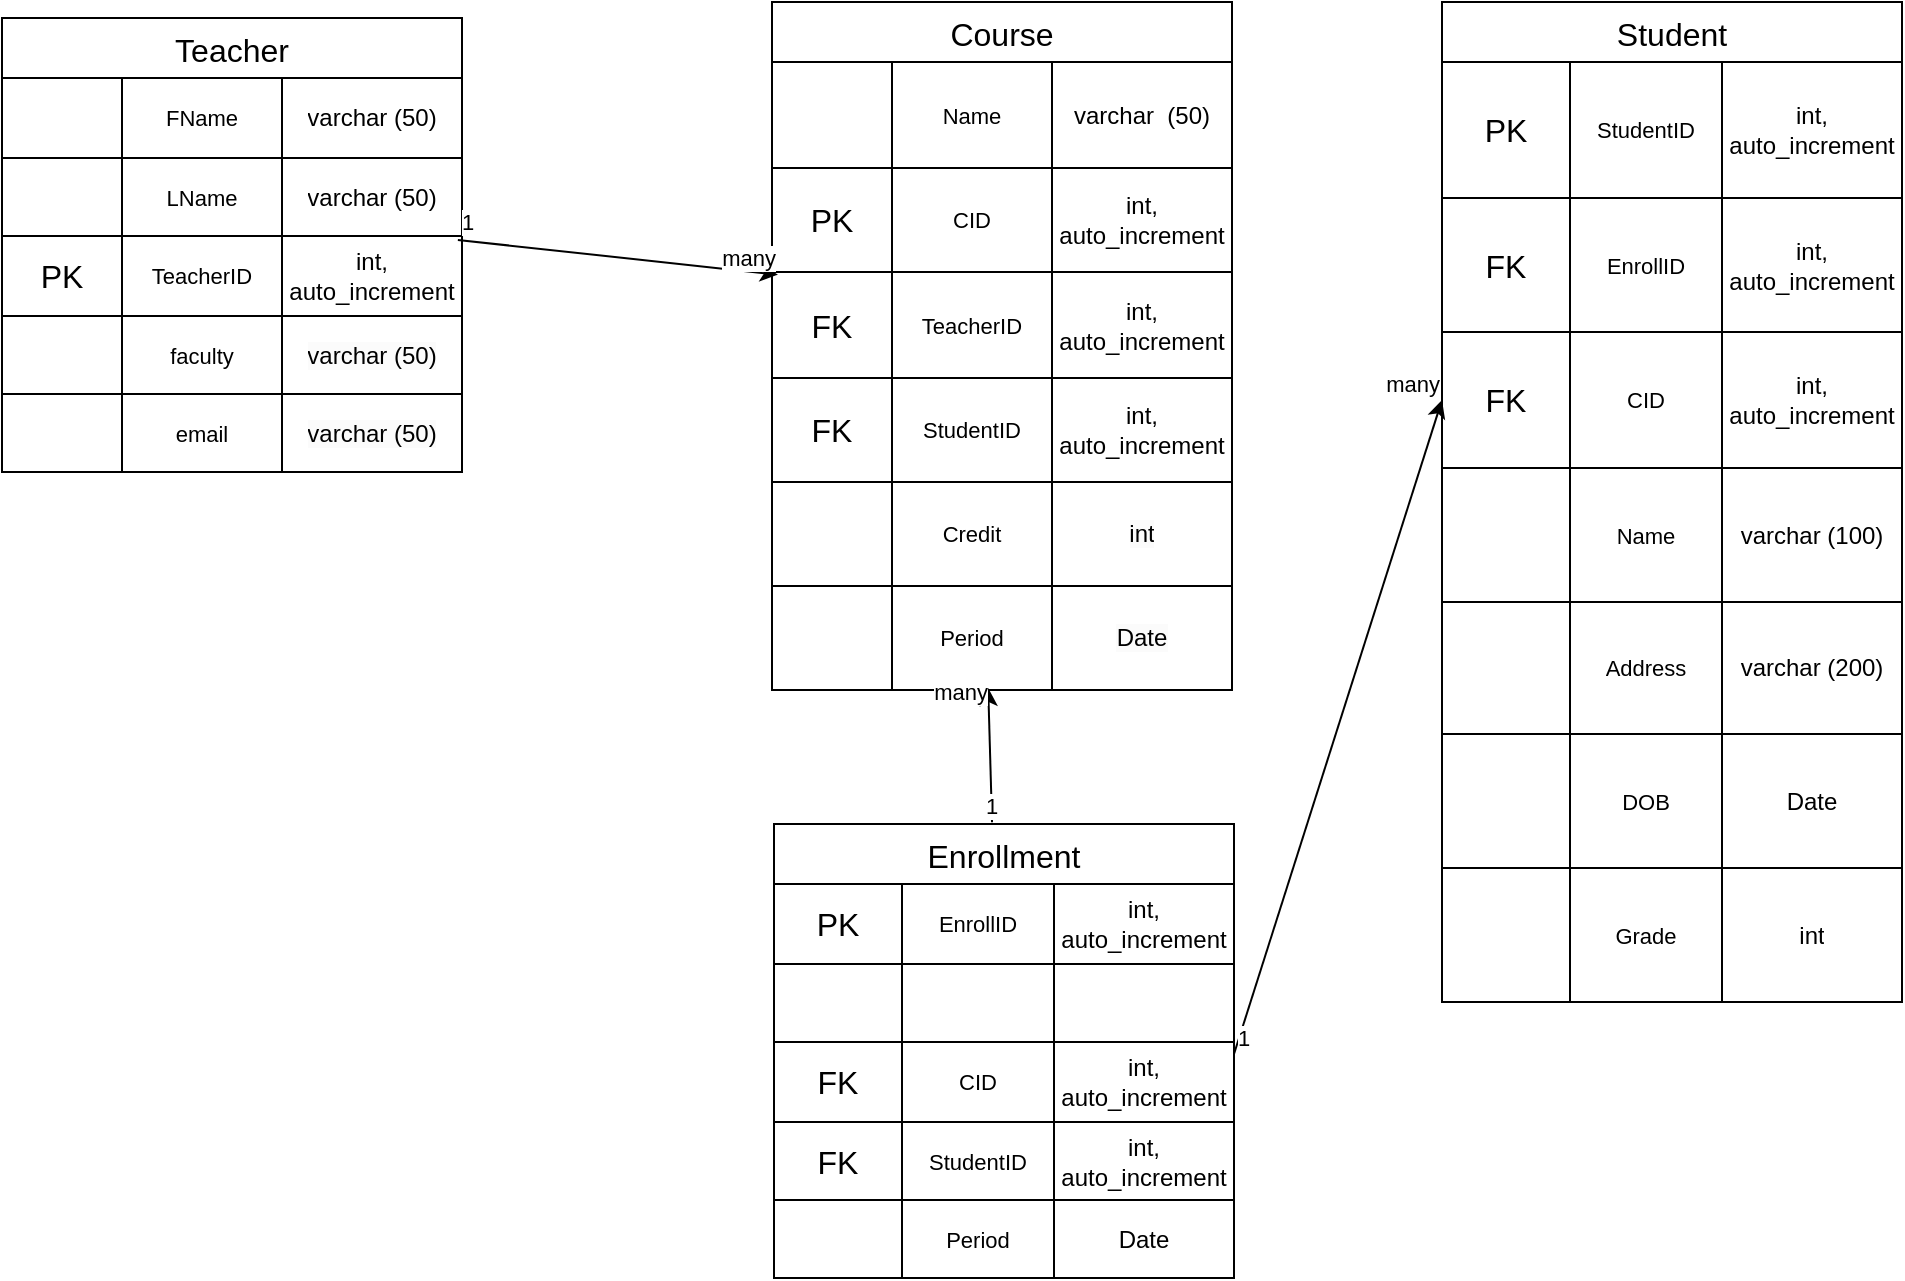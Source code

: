 <mxfile version="22.0.8" type="github">
  <diagram name="Page-1" id="b520641d-4fe3-3701-9064-5fc419738815">
    <mxGraphModel dx="954" dy="503" grid="1" gridSize="10" guides="1" tooltips="1" connect="1" arrows="1" fold="1" page="1" pageScale="1" pageWidth="1100" pageHeight="850" background="none" math="0" shadow="0">
      <root>
        <mxCell id="0" />
        <mxCell id="1" parent="0" />
        <mxCell id="CDX63cgfRtQMcN7KAvdk-26" value="Teacher" style="shape=table;startSize=30;container=1;collapsible=0;childLayout=tableLayout;strokeColor=default;fontSize=16;" parent="1" vertex="1">
          <mxGeometry x="90" y="318" width="230" height="227" as="geometry" />
        </mxCell>
        <mxCell id="CDX63cgfRtQMcN7KAvdk-27" value="" style="shape=tableRow;horizontal=0;startSize=0;swimlaneHead=0;swimlaneBody=0;strokeColor=default;top=0;left=0;bottom=0;right=0;collapsible=0;dropTarget=0;fillColor=none;points=[[0,0.5],[1,0.5]];portConstraint=eastwest;fontSize=14;swimlaneFillColor=default;" parent="CDX63cgfRtQMcN7KAvdk-26" vertex="1">
          <mxGeometry y="30" width="230" height="40" as="geometry" />
        </mxCell>
        <mxCell id="CDX63cgfRtQMcN7KAvdk-28" value="" style="shape=partialRectangle;html=1;whiteSpace=wrap;connectable=0;overflow=hidden;top=1;left=1;bottom=1;right=1;pointerEvents=1;fontSize=16;fillColor=default;gradientColor=none;strokeWidth=1;" parent="CDX63cgfRtQMcN7KAvdk-27" vertex="1">
          <mxGeometry width="60" height="40" as="geometry">
            <mxRectangle width="60" height="40" as="alternateBounds" />
          </mxGeometry>
        </mxCell>
        <mxCell id="CDX63cgfRtQMcN7KAvdk-29" value="FName&lt;br style=&quot;font-size: 11px;&quot;&gt;" style="shape=partialRectangle;html=1;whiteSpace=wrap;connectable=0;overflow=hidden;top=1;left=1;bottom=1;right=1;pointerEvents=1;fontSize=11;fillColor=default;gradientColor=none;strokeWidth=1;" parent="CDX63cgfRtQMcN7KAvdk-27" vertex="1">
          <mxGeometry x="60" width="80" height="40" as="geometry">
            <mxRectangle width="80" height="40" as="alternateBounds" />
          </mxGeometry>
        </mxCell>
        <mxCell id="CDX63cgfRtQMcN7KAvdk-30" value="varchar (50)" style="shape=partialRectangle;html=1;whiteSpace=wrap;connectable=0;overflow=hidden;top=1;left=1;bottom=1;right=1;pointerEvents=1;fontSize=12;fillColor=default;gradientColor=none;strokeWidth=1;" parent="CDX63cgfRtQMcN7KAvdk-27" vertex="1">
          <mxGeometry x="140" width="90" height="40" as="geometry">
            <mxRectangle width="90" height="40" as="alternateBounds" />
          </mxGeometry>
        </mxCell>
        <mxCell id="CDX63cgfRtQMcN7KAvdk-31" value="" style="shape=tableRow;horizontal=0;startSize=0;swimlaneHead=0;swimlaneBody=0;strokeColor=inherit;top=0;left=0;bottom=0;right=0;collapsible=0;dropTarget=0;fillColor=none;points=[[0,0.5],[1,0.5]];portConstraint=eastwest;fontSize=16;" parent="CDX63cgfRtQMcN7KAvdk-26" vertex="1">
          <mxGeometry y="70" width="230" height="39" as="geometry" />
        </mxCell>
        <mxCell id="CDX63cgfRtQMcN7KAvdk-32" value="" style="shape=partialRectangle;html=1;whiteSpace=wrap;connectable=0;overflow=hidden;top=1;left=1;bottom=1;right=1;pointerEvents=1;fontSize=16;fillColor=default;gradientColor=none;strokeWidth=1;" parent="CDX63cgfRtQMcN7KAvdk-31" vertex="1">
          <mxGeometry width="60" height="39" as="geometry">
            <mxRectangle width="60" height="39" as="alternateBounds" />
          </mxGeometry>
        </mxCell>
        <mxCell id="CDX63cgfRtQMcN7KAvdk-33" value="LName" style="shape=partialRectangle;html=1;whiteSpace=wrap;connectable=0;overflow=hidden;top=1;left=1;bottom=1;right=1;pointerEvents=1;fontSize=11;fillColor=default;gradientColor=none;strokeWidth=1;" parent="CDX63cgfRtQMcN7KAvdk-31" vertex="1">
          <mxGeometry x="60" width="80" height="39" as="geometry">
            <mxRectangle width="80" height="39" as="alternateBounds" />
          </mxGeometry>
        </mxCell>
        <mxCell id="CDX63cgfRtQMcN7KAvdk-34" value="varchar (50)" style="shape=partialRectangle;html=1;whiteSpace=wrap;connectable=0;overflow=hidden;top=1;left=1;bottom=1;right=1;pointerEvents=1;fontSize=12;fillColor=default;gradientColor=none;strokeWidth=1;" parent="CDX63cgfRtQMcN7KAvdk-31" vertex="1">
          <mxGeometry x="140" width="90" height="39" as="geometry">
            <mxRectangle width="90" height="39" as="alternateBounds" />
          </mxGeometry>
        </mxCell>
        <mxCell id="CDX63cgfRtQMcN7KAvdk-39" value="" style="shape=tableRow;horizontal=0;startSize=0;swimlaneHead=0;swimlaneBody=0;strokeColor=inherit;top=0;left=0;bottom=0;right=0;collapsible=0;dropTarget=0;fillColor=none;points=[[0,0.5],[1,0.5]];portConstraint=eastwest;fontSize=16;" parent="CDX63cgfRtQMcN7KAvdk-26" vertex="1">
          <mxGeometry y="109" width="230" height="40" as="geometry" />
        </mxCell>
        <mxCell id="CDX63cgfRtQMcN7KAvdk-40" value="PK" style="shape=partialRectangle;html=1;whiteSpace=wrap;connectable=0;overflow=hidden;top=1;left=1;bottom=1;right=1;pointerEvents=1;fontSize=16;fillColor=default;gradientColor=none;strokeWidth=1;" parent="CDX63cgfRtQMcN7KAvdk-39" vertex="1">
          <mxGeometry width="60" height="40" as="geometry">
            <mxRectangle width="60" height="40" as="alternateBounds" />
          </mxGeometry>
        </mxCell>
        <mxCell id="CDX63cgfRtQMcN7KAvdk-41" value="TeacherID" style="shape=partialRectangle;html=1;whiteSpace=wrap;connectable=0;overflow=hidden;top=1;left=1;bottom=1;right=1;pointerEvents=1;fontSize=11;fillColor=default;gradientColor=none;strokeWidth=1;" parent="CDX63cgfRtQMcN7KAvdk-39" vertex="1">
          <mxGeometry x="60" width="80" height="40" as="geometry">
            <mxRectangle width="80" height="40" as="alternateBounds" />
          </mxGeometry>
        </mxCell>
        <mxCell id="CDX63cgfRtQMcN7KAvdk-42" value="int, auto_increment" style="shape=partialRectangle;html=1;whiteSpace=wrap;connectable=0;overflow=hidden;top=1;left=1;bottom=1;right=1;pointerEvents=1;fontSize=12;fillColor=default;gradientColor=none;strokeWidth=1;" parent="CDX63cgfRtQMcN7KAvdk-39" vertex="1">
          <mxGeometry x="140" width="90" height="40" as="geometry">
            <mxRectangle width="90" height="40" as="alternateBounds" />
          </mxGeometry>
        </mxCell>
        <mxCell id="CDX63cgfRtQMcN7KAvdk-43" value="" style="shape=tableRow;horizontal=0;startSize=0;swimlaneHead=0;swimlaneBody=0;strokeColor=inherit;top=0;left=0;bottom=0;right=0;collapsible=0;dropTarget=0;fillColor=none;points=[[0,0.5],[1,0.5]];portConstraint=eastwest;fontSize=16;" parent="CDX63cgfRtQMcN7KAvdk-26" vertex="1">
          <mxGeometry y="149" width="230" height="39" as="geometry" />
        </mxCell>
        <mxCell id="CDX63cgfRtQMcN7KAvdk-44" value="" style="shape=partialRectangle;html=1;whiteSpace=wrap;connectable=0;overflow=hidden;top=1;left=1;bottom=1;right=1;pointerEvents=1;fontSize=16;fillColor=default;gradientColor=none;strokeWidth=1;" parent="CDX63cgfRtQMcN7KAvdk-43" vertex="1">
          <mxGeometry width="60" height="39" as="geometry">
            <mxRectangle width="60" height="39" as="alternateBounds" />
          </mxGeometry>
        </mxCell>
        <mxCell id="CDX63cgfRtQMcN7KAvdk-45" value="faculty" style="shape=partialRectangle;html=1;whiteSpace=wrap;connectable=0;overflow=hidden;top=1;left=1;bottom=1;right=1;pointerEvents=1;fontSize=11;fillColor=default;gradientColor=none;strokeWidth=1;" parent="CDX63cgfRtQMcN7KAvdk-43" vertex="1">
          <mxGeometry x="60" width="80" height="39" as="geometry">
            <mxRectangle width="80" height="39" as="alternateBounds" />
          </mxGeometry>
        </mxCell>
        <mxCell id="CDX63cgfRtQMcN7KAvdk-46" value="&lt;meta charset=&quot;utf-8&quot;&gt;&lt;span style=&quot;color: rgb(0, 0, 0); font-family: Helvetica; font-size: 12px; font-style: normal; font-variant-ligatures: normal; font-variant-caps: normal; font-weight: 400; letter-spacing: normal; orphans: 2; text-align: center; text-indent: 0px; text-transform: none; widows: 2; word-spacing: 0px; -webkit-text-stroke-width: 0px; background-color: rgb(251, 251, 251); text-decoration-thickness: initial; text-decoration-style: initial; text-decoration-color: initial; float: none; display: inline !important;&quot;&gt;varchar (50)&lt;/span&gt;" style="shape=partialRectangle;html=1;whiteSpace=wrap;connectable=0;overflow=hidden;top=1;left=1;bottom=1;right=1;pointerEvents=1;fontSize=12;fillColor=default;gradientColor=none;strokeWidth=1;" parent="CDX63cgfRtQMcN7KAvdk-43" vertex="1">
          <mxGeometry x="140" width="90" height="39" as="geometry">
            <mxRectangle width="90" height="39" as="alternateBounds" />
          </mxGeometry>
        </mxCell>
        <mxCell id="CDX63cgfRtQMcN7KAvdk-47" value="" style="shape=tableRow;horizontal=0;startSize=0;swimlaneHead=0;swimlaneBody=0;strokeColor=inherit;top=0;left=0;bottom=0;right=0;collapsible=0;dropTarget=0;fillColor=none;points=[[0,0.5],[1,0.5]];portConstraint=eastwest;fontSize=16;" parent="CDX63cgfRtQMcN7KAvdk-26" vertex="1">
          <mxGeometry y="188" width="230" height="39" as="geometry" />
        </mxCell>
        <mxCell id="CDX63cgfRtQMcN7KAvdk-48" value="" style="shape=partialRectangle;html=1;whiteSpace=wrap;connectable=0;overflow=hidden;top=1;left=1;bottom=1;right=1;pointerEvents=1;fontSize=16;fillColor=default;gradientColor=none;strokeWidth=1;" parent="CDX63cgfRtQMcN7KAvdk-47" vertex="1">
          <mxGeometry width="60" height="39" as="geometry">
            <mxRectangle width="60" height="39" as="alternateBounds" />
          </mxGeometry>
        </mxCell>
        <mxCell id="CDX63cgfRtQMcN7KAvdk-49" value="email" style="shape=partialRectangle;html=1;whiteSpace=wrap;connectable=0;overflow=hidden;top=1;left=1;bottom=1;right=1;pointerEvents=1;fontSize=11;fillColor=default;gradientColor=none;strokeWidth=1;" parent="CDX63cgfRtQMcN7KAvdk-47" vertex="1">
          <mxGeometry x="60" width="80" height="39" as="geometry">
            <mxRectangle width="80" height="39" as="alternateBounds" />
          </mxGeometry>
        </mxCell>
        <mxCell id="CDX63cgfRtQMcN7KAvdk-50" value="&lt;meta charset=&quot;utf-8&quot;&gt;&lt;span style=&quot;color: rgb(0, 0, 0); font-family: Helvetica; font-size: 12px; font-style: normal; font-variant-ligatures: normal; font-variant-caps: normal; font-weight: 400; letter-spacing: normal; orphans: 2; text-align: center; text-indent: 0px; text-transform: none; widows: 2; word-spacing: 0px; -webkit-text-stroke-width: 0px; background-color: rgb(251, 251, 251); text-decoration-thickness: initial; text-decoration-style: initial; text-decoration-color: initial; float: none; display: inline !important;&quot;&gt;varchar (50)&lt;/span&gt;" style="shape=partialRectangle;html=1;whiteSpace=wrap;connectable=0;overflow=hidden;top=1;left=1;bottom=1;right=1;pointerEvents=1;fontSize=12;fillColor=default;gradientColor=none;strokeWidth=1;" parent="CDX63cgfRtQMcN7KAvdk-47" vertex="1">
          <mxGeometry x="140" width="90" height="39" as="geometry">
            <mxRectangle width="90" height="39" as="alternateBounds" />
          </mxGeometry>
        </mxCell>
        <mxCell id="CDX63cgfRtQMcN7KAvdk-51" value="Course" style="shape=table;startSize=30;container=1;collapsible=0;childLayout=tableLayout;strokeColor=default;fontSize=16;" parent="1" vertex="1">
          <mxGeometry x="475" y="310" width="230" height="344" as="geometry" />
        </mxCell>
        <mxCell id="CDX63cgfRtQMcN7KAvdk-52" value="" style="shape=tableRow;horizontal=0;startSize=0;swimlaneHead=0;swimlaneBody=0;strokeColor=default;top=0;left=0;bottom=0;right=0;collapsible=0;dropTarget=0;fillColor=none;points=[[0,0.5],[1,0.5]];portConstraint=eastwest;fontSize=14;swimlaneFillColor=default;" parent="CDX63cgfRtQMcN7KAvdk-51" vertex="1">
          <mxGeometry y="30" width="230" height="53" as="geometry" />
        </mxCell>
        <mxCell id="CDX63cgfRtQMcN7KAvdk-53" value="" style="shape=partialRectangle;html=1;whiteSpace=wrap;connectable=0;overflow=hidden;top=1;left=1;bottom=1;right=1;pointerEvents=1;fontSize=16;fillColor=default;gradientColor=none;strokeWidth=1;" parent="CDX63cgfRtQMcN7KAvdk-52" vertex="1">
          <mxGeometry width="60" height="53" as="geometry">
            <mxRectangle width="60" height="53" as="alternateBounds" />
          </mxGeometry>
        </mxCell>
        <mxCell id="CDX63cgfRtQMcN7KAvdk-54" value="Name" style="shape=partialRectangle;html=1;whiteSpace=wrap;connectable=0;overflow=hidden;top=1;left=1;bottom=1;right=1;pointerEvents=1;fontSize=11;fillColor=default;gradientColor=none;strokeWidth=1;" parent="CDX63cgfRtQMcN7KAvdk-52" vertex="1">
          <mxGeometry x="60" width="80" height="53" as="geometry">
            <mxRectangle width="80" height="53" as="alternateBounds" />
          </mxGeometry>
        </mxCell>
        <mxCell id="CDX63cgfRtQMcN7KAvdk-55" value="varchar&amp;nbsp; (50)" style="shape=partialRectangle;html=1;whiteSpace=wrap;connectable=0;overflow=hidden;top=1;left=1;bottom=1;right=1;pointerEvents=1;fontSize=12;fillColor=default;gradientColor=none;strokeWidth=1;" parent="CDX63cgfRtQMcN7KAvdk-52" vertex="1">
          <mxGeometry x="140" width="90" height="53" as="geometry">
            <mxRectangle width="90" height="53" as="alternateBounds" />
          </mxGeometry>
        </mxCell>
        <mxCell id="CDX63cgfRtQMcN7KAvdk-56" value="" style="shape=tableRow;horizontal=0;startSize=0;swimlaneHead=0;swimlaneBody=0;strokeColor=inherit;top=0;left=0;bottom=0;right=0;collapsible=0;dropTarget=0;fillColor=none;points=[[0,0.5],[1,0.5]];portConstraint=eastwest;fontSize=16;" parent="CDX63cgfRtQMcN7KAvdk-51" vertex="1">
          <mxGeometry y="83" width="230" height="52" as="geometry" />
        </mxCell>
        <mxCell id="CDX63cgfRtQMcN7KAvdk-57" value="PK" style="shape=partialRectangle;html=1;whiteSpace=wrap;connectable=0;overflow=hidden;top=1;left=1;bottom=1;right=1;pointerEvents=1;fontSize=16;fillColor=default;gradientColor=none;strokeWidth=1;" parent="CDX63cgfRtQMcN7KAvdk-56" vertex="1">
          <mxGeometry width="60" height="52" as="geometry">
            <mxRectangle width="60" height="52" as="alternateBounds" />
          </mxGeometry>
        </mxCell>
        <mxCell id="CDX63cgfRtQMcN7KAvdk-58" value="CID" style="shape=partialRectangle;html=1;whiteSpace=wrap;connectable=0;overflow=hidden;top=1;left=1;bottom=1;right=1;pointerEvents=1;fontSize=11;fillColor=default;gradientColor=none;strokeWidth=1;" parent="CDX63cgfRtQMcN7KAvdk-56" vertex="1">
          <mxGeometry x="60" width="80" height="52" as="geometry">
            <mxRectangle width="80" height="52" as="alternateBounds" />
          </mxGeometry>
        </mxCell>
        <mxCell id="CDX63cgfRtQMcN7KAvdk-59" value="int, auto_increment" style="shape=partialRectangle;html=1;whiteSpace=wrap;connectable=0;overflow=hidden;top=1;left=1;bottom=1;right=1;pointerEvents=1;fontSize=12;fillColor=default;gradientColor=none;strokeWidth=1;" parent="CDX63cgfRtQMcN7KAvdk-56" vertex="1">
          <mxGeometry x="140" width="90" height="52" as="geometry">
            <mxRectangle width="90" height="52" as="alternateBounds" />
          </mxGeometry>
        </mxCell>
        <mxCell id="CDX63cgfRtQMcN7KAvdk-60" value="" style="shape=tableRow;horizontal=0;startSize=0;swimlaneHead=0;swimlaneBody=0;strokeColor=inherit;top=0;left=0;bottom=0;right=0;collapsible=0;dropTarget=0;fillColor=none;points=[[0,0.5],[1,0.5]];portConstraint=eastwest;fontSize=16;" parent="CDX63cgfRtQMcN7KAvdk-51" vertex="1">
          <mxGeometry y="135" width="230" height="53" as="geometry" />
        </mxCell>
        <mxCell id="CDX63cgfRtQMcN7KAvdk-61" value="FK" style="shape=partialRectangle;html=1;whiteSpace=wrap;connectable=0;overflow=hidden;top=1;left=1;bottom=1;right=1;pointerEvents=1;fontSize=16;fillColor=default;gradientColor=none;strokeWidth=1;" parent="CDX63cgfRtQMcN7KAvdk-60" vertex="1">
          <mxGeometry width="60" height="53" as="geometry">
            <mxRectangle width="60" height="53" as="alternateBounds" />
          </mxGeometry>
        </mxCell>
        <mxCell id="CDX63cgfRtQMcN7KAvdk-62" value="TeacherID" style="shape=partialRectangle;html=1;whiteSpace=wrap;connectable=0;overflow=hidden;top=1;left=1;bottom=1;right=1;pointerEvents=1;fontSize=11;fillColor=default;gradientColor=none;strokeWidth=1;" parent="CDX63cgfRtQMcN7KAvdk-60" vertex="1">
          <mxGeometry x="60" width="80" height="53" as="geometry">
            <mxRectangle width="80" height="53" as="alternateBounds" />
          </mxGeometry>
        </mxCell>
        <mxCell id="CDX63cgfRtQMcN7KAvdk-63" value="int, auto_increment" style="shape=partialRectangle;html=1;whiteSpace=wrap;connectable=0;overflow=hidden;top=1;left=1;bottom=1;right=1;pointerEvents=1;fontSize=12;fillColor=default;gradientColor=none;strokeWidth=1;" parent="CDX63cgfRtQMcN7KAvdk-60" vertex="1">
          <mxGeometry x="140" width="90" height="53" as="geometry">
            <mxRectangle width="90" height="53" as="alternateBounds" />
          </mxGeometry>
        </mxCell>
        <mxCell id="CDX63cgfRtQMcN7KAvdk-64" value="" style="shape=tableRow;horizontal=0;startSize=0;swimlaneHead=0;swimlaneBody=0;strokeColor=inherit;top=0;left=0;bottom=0;right=0;collapsible=0;dropTarget=0;fillColor=none;points=[[0,0.5],[1,0.5]];portConstraint=eastwest;fontSize=16;" parent="CDX63cgfRtQMcN7KAvdk-51" vertex="1">
          <mxGeometry y="188" width="230" height="52" as="geometry" />
        </mxCell>
        <mxCell id="CDX63cgfRtQMcN7KAvdk-65" value="FK" style="shape=partialRectangle;html=1;whiteSpace=wrap;connectable=0;overflow=hidden;top=1;left=1;bottom=1;right=1;pointerEvents=1;fontSize=16;fillColor=default;gradientColor=none;strokeWidth=1;" parent="CDX63cgfRtQMcN7KAvdk-64" vertex="1">
          <mxGeometry width="60" height="52" as="geometry">
            <mxRectangle width="60" height="52" as="alternateBounds" />
          </mxGeometry>
        </mxCell>
        <mxCell id="CDX63cgfRtQMcN7KAvdk-66" value="StudentID" style="shape=partialRectangle;html=1;whiteSpace=wrap;connectable=0;overflow=hidden;top=1;left=1;bottom=1;right=1;pointerEvents=1;fontSize=11;fillColor=default;gradientColor=none;strokeWidth=1;" parent="CDX63cgfRtQMcN7KAvdk-64" vertex="1">
          <mxGeometry x="60" width="80" height="52" as="geometry">
            <mxRectangle width="80" height="52" as="alternateBounds" />
          </mxGeometry>
        </mxCell>
        <mxCell id="CDX63cgfRtQMcN7KAvdk-67" value="int, auto_increment" style="shape=partialRectangle;html=1;whiteSpace=wrap;connectable=0;overflow=hidden;top=1;left=1;bottom=1;right=1;pointerEvents=1;fontSize=12;fillColor=default;gradientColor=none;strokeWidth=1;" parent="CDX63cgfRtQMcN7KAvdk-64" vertex="1">
          <mxGeometry x="140" width="90" height="52" as="geometry">
            <mxRectangle width="90" height="52" as="alternateBounds" />
          </mxGeometry>
        </mxCell>
        <mxCell id="CDX63cgfRtQMcN7KAvdk-68" value="" style="shape=tableRow;horizontal=0;startSize=0;swimlaneHead=0;swimlaneBody=0;strokeColor=inherit;top=0;left=0;bottom=0;right=0;collapsible=0;dropTarget=0;fillColor=none;points=[[0,0.5],[1,0.5]];portConstraint=eastwest;fontSize=16;" parent="CDX63cgfRtQMcN7KAvdk-51" vertex="1">
          <mxGeometry y="240" width="230" height="52" as="geometry" />
        </mxCell>
        <mxCell id="CDX63cgfRtQMcN7KAvdk-69" value="" style="shape=partialRectangle;html=1;whiteSpace=wrap;connectable=0;overflow=hidden;top=1;left=1;bottom=1;right=1;pointerEvents=1;fontSize=16;fillColor=default;gradientColor=none;strokeWidth=1;" parent="CDX63cgfRtQMcN7KAvdk-68" vertex="1">
          <mxGeometry width="60" height="52" as="geometry">
            <mxRectangle width="60" height="52" as="alternateBounds" />
          </mxGeometry>
        </mxCell>
        <mxCell id="CDX63cgfRtQMcN7KAvdk-70" value="Credit" style="shape=partialRectangle;html=1;whiteSpace=wrap;connectable=0;overflow=hidden;top=1;left=1;bottom=1;right=1;pointerEvents=1;fontSize=11;fillColor=default;gradientColor=none;strokeWidth=1;" parent="CDX63cgfRtQMcN7KAvdk-68" vertex="1">
          <mxGeometry x="60" width="80" height="52" as="geometry">
            <mxRectangle width="80" height="52" as="alternateBounds" />
          </mxGeometry>
        </mxCell>
        <mxCell id="CDX63cgfRtQMcN7KAvdk-71" value="&lt;span style=&quot;color: rgb(0, 0, 0); font-family: Helvetica; font-size: 12px; font-style: normal; font-variant-ligatures: normal; font-variant-caps: normal; font-weight: 400; letter-spacing: normal; orphans: 2; text-align: center; text-indent: 0px; text-transform: none; widows: 2; word-spacing: 0px; -webkit-text-stroke-width: 0px; background-color: rgb(251, 251, 251); text-decoration-thickness: initial; text-decoration-style: initial; text-decoration-color: initial; float: none; display: inline !important;&quot;&gt;int&lt;/span&gt;" style="shape=partialRectangle;html=1;whiteSpace=wrap;connectable=0;overflow=hidden;top=1;left=1;bottom=1;right=1;pointerEvents=1;fontSize=12;fillColor=default;gradientColor=none;strokeWidth=1;" parent="CDX63cgfRtQMcN7KAvdk-68" vertex="1">
          <mxGeometry x="140" width="90" height="52" as="geometry">
            <mxRectangle width="90" height="52" as="alternateBounds" />
          </mxGeometry>
        </mxCell>
        <mxCell id="Jh9Kx00kuU_5Vps0bvDy-1" value="" style="shape=tableRow;horizontal=0;startSize=0;swimlaneHead=0;swimlaneBody=0;strokeColor=inherit;top=0;left=0;bottom=0;right=0;collapsible=0;dropTarget=0;fillColor=none;points=[[0,0.5],[1,0.5]];portConstraint=eastwest;fontSize=16;" vertex="1" parent="CDX63cgfRtQMcN7KAvdk-51">
          <mxGeometry y="292" width="230" height="52" as="geometry" />
        </mxCell>
        <mxCell id="Jh9Kx00kuU_5Vps0bvDy-2" value="" style="shape=partialRectangle;html=1;whiteSpace=wrap;connectable=0;overflow=hidden;top=1;left=1;bottom=1;right=1;pointerEvents=1;fontSize=16;fillColor=default;gradientColor=none;strokeWidth=1;" vertex="1" parent="Jh9Kx00kuU_5Vps0bvDy-1">
          <mxGeometry width="60" height="52" as="geometry">
            <mxRectangle width="60" height="52" as="alternateBounds" />
          </mxGeometry>
        </mxCell>
        <mxCell id="Jh9Kx00kuU_5Vps0bvDy-3" value="Period" style="shape=partialRectangle;html=1;whiteSpace=wrap;connectable=0;overflow=hidden;top=1;left=1;bottom=1;right=1;pointerEvents=1;fontSize=11;fillColor=default;gradientColor=none;strokeWidth=1;" vertex="1" parent="Jh9Kx00kuU_5Vps0bvDy-1">
          <mxGeometry x="60" width="80" height="52" as="geometry">
            <mxRectangle width="80" height="52" as="alternateBounds" />
          </mxGeometry>
        </mxCell>
        <mxCell id="Jh9Kx00kuU_5Vps0bvDy-4" value="&lt;span style=&quot;color: rgb(0, 0, 0); font-family: Helvetica; font-size: 12px; font-style: normal; font-variant-ligatures: normal; font-variant-caps: normal; font-weight: 400; letter-spacing: normal; orphans: 2; text-align: center; text-indent: 0px; text-transform: none; widows: 2; word-spacing: 0px; -webkit-text-stroke-width: 0px; background-color: rgb(251, 251, 251); text-decoration-thickness: initial; text-decoration-style: initial; text-decoration-color: initial; float: none; display: inline !important;&quot;&gt;Date&lt;/span&gt;" style="shape=partialRectangle;html=1;whiteSpace=wrap;connectable=0;overflow=hidden;top=1;left=1;bottom=1;right=1;pointerEvents=1;fontSize=12;fillColor=default;gradientColor=none;strokeWidth=1;" vertex="1" parent="Jh9Kx00kuU_5Vps0bvDy-1">
          <mxGeometry x="140" width="90" height="52" as="geometry">
            <mxRectangle width="90" height="52" as="alternateBounds" />
          </mxGeometry>
        </mxCell>
        <mxCell id="CDX63cgfRtQMcN7KAvdk-75" value="" style="endArrow=classic;html=1;rounded=0;exitX=0.991;exitY=1.051;exitDx=0;exitDy=0;exitPerimeter=0;entryX=0.013;entryY=0.025;entryDx=0;entryDy=0;entryPerimeter=0;" parent="1" edge="1" target="CDX63cgfRtQMcN7KAvdk-60" source="CDX63cgfRtQMcN7KAvdk-31">
          <mxGeometry relative="1" as="geometry">
            <mxPoint x="400" y="440" as="sourcePoint" />
            <mxPoint x="560" y="440" as="targetPoint" />
          </mxGeometry>
        </mxCell>
        <mxCell id="CDX63cgfRtQMcN7KAvdk-77" value="1" style="edgeLabel;resizable=0;html=1;align=left;verticalAlign=bottom;" parent="CDX63cgfRtQMcN7KAvdk-75" connectable="0" vertex="1">
          <mxGeometry x="-1" relative="1" as="geometry" />
        </mxCell>
        <mxCell id="CDX63cgfRtQMcN7KAvdk-78" value="many" style="edgeLabel;resizable=0;html=1;align=right;verticalAlign=bottom;" parent="CDX63cgfRtQMcN7KAvdk-75" connectable="0" vertex="1">
          <mxGeometry x="1" relative="1" as="geometry" />
        </mxCell>
        <mxCell id="Jh9Kx00kuU_5Vps0bvDy-5" value="Enrollment" style="shape=table;startSize=30;container=1;collapsible=0;childLayout=tableLayout;strokeColor=default;fontSize=16;" vertex="1" parent="1">
          <mxGeometry x="476" y="721" width="230" height="227" as="geometry" />
        </mxCell>
        <mxCell id="Jh9Kx00kuU_5Vps0bvDy-6" value="" style="shape=tableRow;horizontal=0;startSize=0;swimlaneHead=0;swimlaneBody=0;strokeColor=default;top=0;left=0;bottom=0;right=0;collapsible=0;dropTarget=0;fillColor=none;points=[[0,0.5],[1,0.5]];portConstraint=eastwest;fontSize=14;swimlaneFillColor=default;" vertex="1" parent="Jh9Kx00kuU_5Vps0bvDy-5">
          <mxGeometry y="30" width="230" height="40" as="geometry" />
        </mxCell>
        <mxCell id="Jh9Kx00kuU_5Vps0bvDy-7" value="PK" style="shape=partialRectangle;html=1;whiteSpace=wrap;connectable=0;overflow=hidden;top=1;left=1;bottom=1;right=1;pointerEvents=1;fontSize=16;fillColor=default;gradientColor=none;strokeWidth=1;" vertex="1" parent="Jh9Kx00kuU_5Vps0bvDy-6">
          <mxGeometry width="64" height="40" as="geometry">
            <mxRectangle width="64" height="40" as="alternateBounds" />
          </mxGeometry>
        </mxCell>
        <mxCell id="Jh9Kx00kuU_5Vps0bvDy-8" value="EnrollID" style="shape=partialRectangle;html=1;whiteSpace=wrap;connectable=0;overflow=hidden;top=1;left=1;bottom=1;right=1;pointerEvents=1;fontSize=11;fillColor=default;gradientColor=none;strokeWidth=1;" vertex="1" parent="Jh9Kx00kuU_5Vps0bvDy-6">
          <mxGeometry x="64" width="76" height="40" as="geometry">
            <mxRectangle width="76" height="40" as="alternateBounds" />
          </mxGeometry>
        </mxCell>
        <mxCell id="Jh9Kx00kuU_5Vps0bvDy-9" value="int, auto_increment" style="shape=partialRectangle;html=1;whiteSpace=wrap;connectable=0;overflow=hidden;top=1;left=1;bottom=1;right=1;pointerEvents=1;fontSize=12;fillColor=default;gradientColor=none;strokeWidth=1;" vertex="1" parent="Jh9Kx00kuU_5Vps0bvDy-6">
          <mxGeometry x="140" width="90" height="40" as="geometry">
            <mxRectangle width="90" height="40" as="alternateBounds" />
          </mxGeometry>
        </mxCell>
        <mxCell id="Jh9Kx00kuU_5Vps0bvDy-10" value="" style="shape=tableRow;horizontal=0;startSize=0;swimlaneHead=0;swimlaneBody=0;strokeColor=inherit;top=0;left=0;bottom=0;right=0;collapsible=0;dropTarget=0;fillColor=none;points=[[0,0.5],[1,0.5]];portConstraint=eastwest;fontSize=16;" vertex="1" parent="Jh9Kx00kuU_5Vps0bvDy-5">
          <mxGeometry y="70" width="230" height="39" as="geometry" />
        </mxCell>
        <mxCell id="Jh9Kx00kuU_5Vps0bvDy-11" value="" style="shape=partialRectangle;html=1;whiteSpace=wrap;connectable=0;overflow=hidden;top=1;left=1;bottom=1;right=1;pointerEvents=1;fontSize=16;fillColor=default;gradientColor=none;strokeWidth=1;" vertex="1" parent="Jh9Kx00kuU_5Vps0bvDy-10">
          <mxGeometry width="64" height="39" as="geometry">
            <mxRectangle width="64" height="39" as="alternateBounds" />
          </mxGeometry>
        </mxCell>
        <mxCell id="Jh9Kx00kuU_5Vps0bvDy-12" value="" style="shape=partialRectangle;html=1;whiteSpace=wrap;connectable=0;overflow=hidden;top=1;left=1;bottom=1;right=1;pointerEvents=1;fontSize=11;fillColor=default;gradientColor=none;strokeWidth=1;" vertex="1" parent="Jh9Kx00kuU_5Vps0bvDy-10">
          <mxGeometry x="64" width="76" height="39" as="geometry">
            <mxRectangle width="76" height="39" as="alternateBounds" />
          </mxGeometry>
        </mxCell>
        <mxCell id="Jh9Kx00kuU_5Vps0bvDy-13" value="" style="shape=partialRectangle;html=1;whiteSpace=wrap;connectable=0;overflow=hidden;top=1;left=1;bottom=1;right=1;pointerEvents=1;fontSize=12;fillColor=default;gradientColor=none;strokeWidth=1;" vertex="1" parent="Jh9Kx00kuU_5Vps0bvDy-10">
          <mxGeometry x="140" width="90" height="39" as="geometry">
            <mxRectangle width="90" height="39" as="alternateBounds" />
          </mxGeometry>
        </mxCell>
        <mxCell id="Jh9Kx00kuU_5Vps0bvDy-14" value="" style="shape=tableRow;horizontal=0;startSize=0;swimlaneHead=0;swimlaneBody=0;strokeColor=inherit;top=0;left=0;bottom=0;right=0;collapsible=0;dropTarget=0;fillColor=none;points=[[0,0.5],[1,0.5]];portConstraint=eastwest;fontSize=16;" vertex="1" parent="Jh9Kx00kuU_5Vps0bvDy-5">
          <mxGeometry y="109" width="230" height="40" as="geometry" />
        </mxCell>
        <mxCell id="Jh9Kx00kuU_5Vps0bvDy-15" value="FK" style="shape=partialRectangle;html=1;whiteSpace=wrap;connectable=0;overflow=hidden;top=1;left=1;bottom=1;right=1;pointerEvents=1;fontSize=16;fillColor=default;gradientColor=none;strokeWidth=1;" vertex="1" parent="Jh9Kx00kuU_5Vps0bvDy-14">
          <mxGeometry width="64" height="40" as="geometry">
            <mxRectangle width="64" height="40" as="alternateBounds" />
          </mxGeometry>
        </mxCell>
        <mxCell id="Jh9Kx00kuU_5Vps0bvDy-16" value="CID" style="shape=partialRectangle;html=1;whiteSpace=wrap;connectable=0;overflow=hidden;top=1;left=1;bottom=1;right=1;pointerEvents=1;fontSize=11;fillColor=default;gradientColor=none;strokeWidth=1;" vertex="1" parent="Jh9Kx00kuU_5Vps0bvDy-14">
          <mxGeometry x="64" width="76" height="40" as="geometry">
            <mxRectangle width="76" height="40" as="alternateBounds" />
          </mxGeometry>
        </mxCell>
        <mxCell id="Jh9Kx00kuU_5Vps0bvDy-17" value="int, auto_increment" style="shape=partialRectangle;html=1;whiteSpace=wrap;connectable=0;overflow=hidden;top=1;left=1;bottom=1;right=1;pointerEvents=1;fontSize=12;fillColor=default;gradientColor=none;strokeWidth=1;" vertex="1" parent="Jh9Kx00kuU_5Vps0bvDy-14">
          <mxGeometry x="140" width="90" height="40" as="geometry">
            <mxRectangle width="90" height="40" as="alternateBounds" />
          </mxGeometry>
        </mxCell>
        <mxCell id="Jh9Kx00kuU_5Vps0bvDy-18" value="" style="shape=tableRow;horizontal=0;startSize=0;swimlaneHead=0;swimlaneBody=0;strokeColor=inherit;top=0;left=0;bottom=0;right=0;collapsible=0;dropTarget=0;fillColor=none;points=[[0,0.5],[1,0.5]];portConstraint=eastwest;fontSize=16;" vertex="1" parent="Jh9Kx00kuU_5Vps0bvDy-5">
          <mxGeometry y="149" width="230" height="39" as="geometry" />
        </mxCell>
        <mxCell id="Jh9Kx00kuU_5Vps0bvDy-19" value="FK" style="shape=partialRectangle;html=1;whiteSpace=wrap;connectable=0;overflow=hidden;top=1;left=1;bottom=1;right=1;pointerEvents=1;fontSize=16;fillColor=default;gradientColor=none;strokeWidth=1;" vertex="1" parent="Jh9Kx00kuU_5Vps0bvDy-18">
          <mxGeometry width="64" height="39" as="geometry">
            <mxRectangle width="64" height="39" as="alternateBounds" />
          </mxGeometry>
        </mxCell>
        <mxCell id="Jh9Kx00kuU_5Vps0bvDy-20" value="StudentID" style="shape=partialRectangle;html=1;whiteSpace=wrap;connectable=0;overflow=hidden;top=1;left=1;bottom=1;right=1;pointerEvents=1;fontSize=11;fillColor=default;gradientColor=none;strokeWidth=1;" vertex="1" parent="Jh9Kx00kuU_5Vps0bvDy-18">
          <mxGeometry x="64" width="76" height="39" as="geometry">
            <mxRectangle width="76" height="39" as="alternateBounds" />
          </mxGeometry>
        </mxCell>
        <mxCell id="Jh9Kx00kuU_5Vps0bvDy-21" value="int, auto_increment" style="shape=partialRectangle;html=1;whiteSpace=wrap;connectable=0;overflow=hidden;top=1;left=1;bottom=1;right=1;pointerEvents=1;fontSize=12;fillColor=default;gradientColor=none;strokeWidth=1;" vertex="1" parent="Jh9Kx00kuU_5Vps0bvDy-18">
          <mxGeometry x="140" width="90" height="39" as="geometry">
            <mxRectangle width="90" height="39" as="alternateBounds" />
          </mxGeometry>
        </mxCell>
        <mxCell id="Jh9Kx00kuU_5Vps0bvDy-22" value="" style="shape=tableRow;horizontal=0;startSize=0;swimlaneHead=0;swimlaneBody=0;strokeColor=inherit;top=0;left=0;bottom=0;right=0;collapsible=0;dropTarget=0;fillColor=none;points=[[0,0.5],[1,0.5]];portConstraint=eastwest;fontSize=16;" vertex="1" parent="Jh9Kx00kuU_5Vps0bvDy-5">
          <mxGeometry y="188" width="230" height="39" as="geometry" />
        </mxCell>
        <mxCell id="Jh9Kx00kuU_5Vps0bvDy-23" value="" style="shape=partialRectangle;html=1;whiteSpace=wrap;connectable=0;overflow=hidden;top=1;left=1;bottom=1;right=1;pointerEvents=1;fontSize=16;fillColor=default;gradientColor=none;strokeWidth=1;" vertex="1" parent="Jh9Kx00kuU_5Vps0bvDy-22">
          <mxGeometry width="64" height="39" as="geometry">
            <mxRectangle width="64" height="39" as="alternateBounds" />
          </mxGeometry>
        </mxCell>
        <mxCell id="Jh9Kx00kuU_5Vps0bvDy-24" value="Period" style="shape=partialRectangle;html=1;whiteSpace=wrap;connectable=0;overflow=hidden;top=1;left=1;bottom=1;right=1;pointerEvents=1;fontSize=11;fillColor=default;gradientColor=none;strokeWidth=1;" vertex="1" parent="Jh9Kx00kuU_5Vps0bvDy-22">
          <mxGeometry x="64" width="76" height="39" as="geometry">
            <mxRectangle width="76" height="39" as="alternateBounds" />
          </mxGeometry>
        </mxCell>
        <mxCell id="Jh9Kx00kuU_5Vps0bvDy-25" value="Date" style="shape=partialRectangle;html=1;whiteSpace=wrap;connectable=0;overflow=hidden;top=1;left=1;bottom=1;right=1;pointerEvents=1;fontSize=12;fillColor=default;gradientColor=none;strokeWidth=1;" vertex="1" parent="Jh9Kx00kuU_5Vps0bvDy-22">
          <mxGeometry x="140" width="90" height="39" as="geometry">
            <mxRectangle width="90" height="39" as="alternateBounds" />
          </mxGeometry>
        </mxCell>
        <mxCell id="Jh9Kx00kuU_5Vps0bvDy-27" value="" style="endArrow=classic;html=1;rounded=0;exitX=0.474;exitY=-0.004;exitDx=0;exitDy=0;exitPerimeter=0;entryX=0.47;entryY=0.981;entryDx=0;entryDy=0;entryPerimeter=0;" edge="1" parent="1" source="Jh9Kx00kuU_5Vps0bvDy-5" target="Jh9Kx00kuU_5Vps0bvDy-1">
          <mxGeometry relative="1" as="geometry">
            <mxPoint x="570" y="660" as="sourcePoint" />
            <mxPoint x="570" y="710" as="targetPoint" />
          </mxGeometry>
        </mxCell>
        <mxCell id="Jh9Kx00kuU_5Vps0bvDy-28" value="1" style="edgeLabel;resizable=0;html=1;align=left;verticalAlign=bottom;" connectable="0" vertex="1" parent="Jh9Kx00kuU_5Vps0bvDy-27">
          <mxGeometry x="-1" relative="1" as="geometry">
            <mxPoint x="-5" as="offset" />
          </mxGeometry>
        </mxCell>
        <mxCell id="Jh9Kx00kuU_5Vps0bvDy-29" value="many" style="edgeLabel;resizable=0;html=1;align=right;verticalAlign=bottom;" connectable="0" vertex="1" parent="Jh9Kx00kuU_5Vps0bvDy-27">
          <mxGeometry x="1" relative="1" as="geometry">
            <mxPoint y="10" as="offset" />
          </mxGeometry>
        </mxCell>
        <mxCell id="Jh9Kx00kuU_5Vps0bvDy-54" value="Student" style="shape=table;startSize=30;container=1;collapsible=0;childLayout=tableLayout;strokeColor=default;fontSize=16;" vertex="1" parent="1">
          <mxGeometry x="810" y="310" width="230" height="500" as="geometry" />
        </mxCell>
        <mxCell id="Jh9Kx00kuU_5Vps0bvDy-55" value="" style="shape=tableRow;horizontal=0;startSize=0;swimlaneHead=0;swimlaneBody=0;strokeColor=default;top=0;left=0;bottom=0;right=0;collapsible=0;dropTarget=0;fillColor=none;points=[[0,0.5],[1,0.5]];portConstraint=eastwest;fontSize=14;swimlaneFillColor=default;" vertex="1" parent="Jh9Kx00kuU_5Vps0bvDy-54">
          <mxGeometry y="30" width="230" height="68" as="geometry" />
        </mxCell>
        <mxCell id="Jh9Kx00kuU_5Vps0bvDy-56" value="PK" style="shape=partialRectangle;html=1;whiteSpace=wrap;connectable=0;overflow=hidden;top=1;left=1;bottom=1;right=1;pointerEvents=1;fontSize=16;fillColor=default;gradientColor=none;strokeWidth=1;" vertex="1" parent="Jh9Kx00kuU_5Vps0bvDy-55">
          <mxGeometry width="64" height="68" as="geometry">
            <mxRectangle width="64" height="68" as="alternateBounds" />
          </mxGeometry>
        </mxCell>
        <mxCell id="Jh9Kx00kuU_5Vps0bvDy-57" value="StudentID" style="shape=partialRectangle;html=1;whiteSpace=wrap;connectable=0;overflow=hidden;top=1;left=1;bottom=1;right=1;pointerEvents=1;fontSize=11;fillColor=default;gradientColor=none;strokeWidth=1;" vertex="1" parent="Jh9Kx00kuU_5Vps0bvDy-55">
          <mxGeometry x="64" width="76" height="68" as="geometry">
            <mxRectangle width="76" height="68" as="alternateBounds" />
          </mxGeometry>
        </mxCell>
        <mxCell id="Jh9Kx00kuU_5Vps0bvDy-58" value="int, auto_increment" style="shape=partialRectangle;html=1;whiteSpace=wrap;connectable=0;overflow=hidden;top=1;left=1;bottom=1;right=1;pointerEvents=1;fontSize=12;fillColor=default;gradientColor=none;strokeWidth=1;" vertex="1" parent="Jh9Kx00kuU_5Vps0bvDy-55">
          <mxGeometry x="140" width="90" height="68" as="geometry">
            <mxRectangle width="90" height="68" as="alternateBounds" />
          </mxGeometry>
        </mxCell>
        <mxCell id="Jh9Kx00kuU_5Vps0bvDy-59" value="" style="shape=tableRow;horizontal=0;startSize=0;swimlaneHead=0;swimlaneBody=0;strokeColor=inherit;top=0;left=0;bottom=0;right=0;collapsible=0;dropTarget=0;fillColor=none;points=[[0,0.5],[1,0.5]];portConstraint=eastwest;fontSize=16;" vertex="1" parent="Jh9Kx00kuU_5Vps0bvDy-54">
          <mxGeometry y="98" width="230" height="67" as="geometry" />
        </mxCell>
        <mxCell id="Jh9Kx00kuU_5Vps0bvDy-60" value="FK" style="shape=partialRectangle;html=1;whiteSpace=wrap;connectable=0;overflow=hidden;top=1;left=1;bottom=1;right=1;pointerEvents=1;fontSize=16;fillColor=default;gradientColor=none;strokeWidth=1;" vertex="1" parent="Jh9Kx00kuU_5Vps0bvDy-59">
          <mxGeometry width="64" height="67" as="geometry">
            <mxRectangle width="64" height="67" as="alternateBounds" />
          </mxGeometry>
        </mxCell>
        <mxCell id="Jh9Kx00kuU_5Vps0bvDy-61" value="EnrollID" style="shape=partialRectangle;html=1;whiteSpace=wrap;connectable=0;overflow=hidden;top=1;left=1;bottom=1;right=1;pointerEvents=1;fontSize=11;fillColor=default;gradientColor=none;strokeWidth=1;" vertex="1" parent="Jh9Kx00kuU_5Vps0bvDy-59">
          <mxGeometry x="64" width="76" height="67" as="geometry">
            <mxRectangle width="76" height="67" as="alternateBounds" />
          </mxGeometry>
        </mxCell>
        <mxCell id="Jh9Kx00kuU_5Vps0bvDy-62" value="int, auto_increment" style="shape=partialRectangle;html=1;whiteSpace=wrap;connectable=0;overflow=hidden;top=1;left=1;bottom=1;right=1;pointerEvents=1;fontSize=12;fillColor=default;gradientColor=none;strokeWidth=1;" vertex="1" parent="Jh9Kx00kuU_5Vps0bvDy-59">
          <mxGeometry x="140" width="90" height="67" as="geometry">
            <mxRectangle width="90" height="67" as="alternateBounds" />
          </mxGeometry>
        </mxCell>
        <mxCell id="Jh9Kx00kuU_5Vps0bvDy-63" value="" style="shape=tableRow;horizontal=0;startSize=0;swimlaneHead=0;swimlaneBody=0;strokeColor=inherit;top=0;left=0;bottom=0;right=0;collapsible=0;dropTarget=0;fillColor=none;points=[[0,0.5],[1,0.5]];portConstraint=eastwest;fontSize=16;" vertex="1" parent="Jh9Kx00kuU_5Vps0bvDy-54">
          <mxGeometry y="165" width="230" height="68" as="geometry" />
        </mxCell>
        <mxCell id="Jh9Kx00kuU_5Vps0bvDy-64" value="FK" style="shape=partialRectangle;html=1;whiteSpace=wrap;connectable=0;overflow=hidden;top=1;left=1;bottom=1;right=1;pointerEvents=1;fontSize=16;fillColor=default;gradientColor=none;strokeWidth=1;" vertex="1" parent="Jh9Kx00kuU_5Vps0bvDy-63">
          <mxGeometry width="64" height="68" as="geometry">
            <mxRectangle width="64" height="68" as="alternateBounds" />
          </mxGeometry>
        </mxCell>
        <mxCell id="Jh9Kx00kuU_5Vps0bvDy-65" value="CID" style="shape=partialRectangle;html=1;whiteSpace=wrap;connectable=0;overflow=hidden;top=1;left=1;bottom=1;right=1;pointerEvents=1;fontSize=11;fillColor=default;gradientColor=none;strokeWidth=1;" vertex="1" parent="Jh9Kx00kuU_5Vps0bvDy-63">
          <mxGeometry x="64" width="76" height="68" as="geometry">
            <mxRectangle width="76" height="68" as="alternateBounds" />
          </mxGeometry>
        </mxCell>
        <mxCell id="Jh9Kx00kuU_5Vps0bvDy-66" value="int, auto_increment" style="shape=partialRectangle;html=1;whiteSpace=wrap;connectable=0;overflow=hidden;top=1;left=1;bottom=1;right=1;pointerEvents=1;fontSize=12;fillColor=default;gradientColor=none;strokeWidth=1;" vertex="1" parent="Jh9Kx00kuU_5Vps0bvDy-63">
          <mxGeometry x="140" width="90" height="68" as="geometry">
            <mxRectangle width="90" height="68" as="alternateBounds" />
          </mxGeometry>
        </mxCell>
        <mxCell id="Jh9Kx00kuU_5Vps0bvDy-67" value="" style="shape=tableRow;horizontal=0;startSize=0;swimlaneHead=0;swimlaneBody=0;strokeColor=inherit;top=0;left=0;bottom=0;right=0;collapsible=0;dropTarget=0;fillColor=none;points=[[0,0.5],[1,0.5]];portConstraint=eastwest;fontSize=16;" vertex="1" parent="Jh9Kx00kuU_5Vps0bvDy-54">
          <mxGeometry y="233" width="230" height="67" as="geometry" />
        </mxCell>
        <mxCell id="Jh9Kx00kuU_5Vps0bvDy-68" value="" style="shape=partialRectangle;html=1;whiteSpace=wrap;connectable=0;overflow=hidden;top=1;left=1;bottom=1;right=1;pointerEvents=1;fontSize=16;fillColor=default;gradientColor=none;strokeWidth=1;" vertex="1" parent="Jh9Kx00kuU_5Vps0bvDy-67">
          <mxGeometry width="64" height="67" as="geometry">
            <mxRectangle width="64" height="67" as="alternateBounds" />
          </mxGeometry>
        </mxCell>
        <mxCell id="Jh9Kx00kuU_5Vps0bvDy-69" value="Name" style="shape=partialRectangle;html=1;whiteSpace=wrap;connectable=0;overflow=hidden;top=1;left=1;bottom=1;right=1;pointerEvents=1;fontSize=11;fillColor=default;gradientColor=none;strokeWidth=1;" vertex="1" parent="Jh9Kx00kuU_5Vps0bvDy-67">
          <mxGeometry x="64" width="76" height="67" as="geometry">
            <mxRectangle width="76" height="67" as="alternateBounds" />
          </mxGeometry>
        </mxCell>
        <mxCell id="Jh9Kx00kuU_5Vps0bvDy-70" value="varchar (100)" style="shape=partialRectangle;html=1;whiteSpace=wrap;connectable=0;overflow=hidden;top=1;left=1;bottom=1;right=1;pointerEvents=1;fontSize=12;fillColor=default;gradientColor=none;strokeWidth=1;" vertex="1" parent="Jh9Kx00kuU_5Vps0bvDy-67">
          <mxGeometry x="140" width="90" height="67" as="geometry">
            <mxRectangle width="90" height="67" as="alternateBounds" />
          </mxGeometry>
        </mxCell>
        <mxCell id="Jh9Kx00kuU_5Vps0bvDy-71" value="" style="shape=tableRow;horizontal=0;startSize=0;swimlaneHead=0;swimlaneBody=0;strokeColor=inherit;top=0;left=0;bottom=0;right=0;collapsible=0;dropTarget=0;fillColor=none;points=[[0,0.5],[1,0.5]];portConstraint=eastwest;fontSize=16;" vertex="1" parent="Jh9Kx00kuU_5Vps0bvDy-54">
          <mxGeometry y="300" width="230" height="66" as="geometry" />
        </mxCell>
        <mxCell id="Jh9Kx00kuU_5Vps0bvDy-72" value="" style="shape=partialRectangle;html=1;whiteSpace=wrap;connectable=0;overflow=hidden;top=1;left=1;bottom=1;right=1;pointerEvents=1;fontSize=16;fillColor=default;gradientColor=none;strokeWidth=1;" vertex="1" parent="Jh9Kx00kuU_5Vps0bvDy-71">
          <mxGeometry width="64" height="66" as="geometry">
            <mxRectangle width="64" height="66" as="alternateBounds" />
          </mxGeometry>
        </mxCell>
        <mxCell id="Jh9Kx00kuU_5Vps0bvDy-73" value="Address" style="shape=partialRectangle;html=1;whiteSpace=wrap;connectable=0;overflow=hidden;top=1;left=1;bottom=1;right=1;pointerEvents=1;fontSize=11;fillColor=default;gradientColor=none;strokeWidth=1;" vertex="1" parent="Jh9Kx00kuU_5Vps0bvDy-71">
          <mxGeometry x="64" width="76" height="66" as="geometry">
            <mxRectangle width="76" height="66" as="alternateBounds" />
          </mxGeometry>
        </mxCell>
        <mxCell id="Jh9Kx00kuU_5Vps0bvDy-74" value="varchar (200)" style="shape=partialRectangle;html=1;whiteSpace=wrap;connectable=0;overflow=hidden;top=1;left=1;bottom=1;right=1;pointerEvents=1;fontSize=12;fillColor=default;gradientColor=none;strokeWidth=1;" vertex="1" parent="Jh9Kx00kuU_5Vps0bvDy-71">
          <mxGeometry x="140" width="90" height="66" as="geometry">
            <mxRectangle width="90" height="66" as="alternateBounds" />
          </mxGeometry>
        </mxCell>
        <mxCell id="Jh9Kx00kuU_5Vps0bvDy-75" value="" style="shape=tableRow;horizontal=0;startSize=0;swimlaneHead=0;swimlaneBody=0;strokeColor=inherit;top=0;left=0;bottom=0;right=0;collapsible=0;dropTarget=0;fillColor=none;points=[[0,0.5],[1,0.5]];portConstraint=eastwest;fontSize=16;" vertex="1" parent="Jh9Kx00kuU_5Vps0bvDy-54">
          <mxGeometry y="366" width="230" height="67" as="geometry" />
        </mxCell>
        <mxCell id="Jh9Kx00kuU_5Vps0bvDy-76" value="" style="shape=partialRectangle;html=1;whiteSpace=wrap;connectable=0;overflow=hidden;top=1;left=1;bottom=1;right=1;pointerEvents=1;fontSize=16;fillColor=default;gradientColor=none;strokeWidth=1;" vertex="1" parent="Jh9Kx00kuU_5Vps0bvDy-75">
          <mxGeometry width="64" height="67" as="geometry">
            <mxRectangle width="64" height="67" as="alternateBounds" />
          </mxGeometry>
        </mxCell>
        <mxCell id="Jh9Kx00kuU_5Vps0bvDy-77" value="DOB" style="shape=partialRectangle;html=1;whiteSpace=wrap;connectable=0;overflow=hidden;top=1;left=1;bottom=1;right=1;pointerEvents=1;fontSize=11;fillColor=default;gradientColor=none;strokeWidth=1;" vertex="1" parent="Jh9Kx00kuU_5Vps0bvDy-75">
          <mxGeometry x="64" width="76" height="67" as="geometry">
            <mxRectangle width="76" height="67" as="alternateBounds" />
          </mxGeometry>
        </mxCell>
        <mxCell id="Jh9Kx00kuU_5Vps0bvDy-78" value="Date" style="shape=partialRectangle;html=1;whiteSpace=wrap;connectable=0;overflow=hidden;top=1;left=1;bottom=1;right=1;pointerEvents=1;fontSize=12;fillColor=default;gradientColor=none;strokeWidth=1;" vertex="1" parent="Jh9Kx00kuU_5Vps0bvDy-75">
          <mxGeometry x="140" width="90" height="67" as="geometry">
            <mxRectangle width="90" height="67" as="alternateBounds" />
          </mxGeometry>
        </mxCell>
        <mxCell id="Jh9Kx00kuU_5Vps0bvDy-79" value="" style="shape=tableRow;horizontal=0;startSize=0;swimlaneHead=0;swimlaneBody=0;strokeColor=inherit;top=0;left=0;bottom=0;right=0;collapsible=0;dropTarget=0;fillColor=none;points=[[0,0.5],[1,0.5]];portConstraint=eastwest;fontSize=16;" vertex="1" parent="Jh9Kx00kuU_5Vps0bvDy-54">
          <mxGeometry y="433" width="230" height="67" as="geometry" />
        </mxCell>
        <mxCell id="Jh9Kx00kuU_5Vps0bvDy-80" value="" style="shape=partialRectangle;html=1;whiteSpace=wrap;connectable=0;overflow=hidden;top=1;left=1;bottom=1;right=1;pointerEvents=1;fontSize=16;fillColor=default;gradientColor=none;strokeWidth=1;" vertex="1" parent="Jh9Kx00kuU_5Vps0bvDy-79">
          <mxGeometry width="64" height="67" as="geometry">
            <mxRectangle width="64" height="67" as="alternateBounds" />
          </mxGeometry>
        </mxCell>
        <mxCell id="Jh9Kx00kuU_5Vps0bvDy-81" value="Grade" style="shape=partialRectangle;html=1;whiteSpace=wrap;connectable=0;overflow=hidden;top=1;left=1;bottom=1;right=1;pointerEvents=1;fontSize=11;fillColor=default;gradientColor=none;strokeWidth=1;" vertex="1" parent="Jh9Kx00kuU_5Vps0bvDy-79">
          <mxGeometry x="64" width="76" height="67" as="geometry">
            <mxRectangle width="76" height="67" as="alternateBounds" />
          </mxGeometry>
        </mxCell>
        <mxCell id="Jh9Kx00kuU_5Vps0bvDy-82" value="int" style="shape=partialRectangle;html=1;whiteSpace=wrap;connectable=0;overflow=hidden;top=1;left=1;bottom=1;right=1;pointerEvents=1;fontSize=12;fillColor=default;gradientColor=none;strokeWidth=1;" vertex="1" parent="Jh9Kx00kuU_5Vps0bvDy-79">
          <mxGeometry x="140" width="90" height="67" as="geometry">
            <mxRectangle width="90" height="67" as="alternateBounds" />
          </mxGeometry>
        </mxCell>
        <mxCell id="Jh9Kx00kuU_5Vps0bvDy-83" value="" style="endArrow=classic;html=1;rounded=0;exitX=1;exitY=0.15;exitDx=0;exitDy=0;exitPerimeter=0;entryX=0;entryY=0.5;entryDx=0;entryDy=0;" edge="1" parent="1" source="Jh9Kx00kuU_5Vps0bvDy-14" target="Jh9Kx00kuU_5Vps0bvDy-63">
          <mxGeometry relative="1" as="geometry">
            <mxPoint x="750" y="490" as="sourcePoint" />
            <mxPoint x="910" y="507" as="targetPoint" />
          </mxGeometry>
        </mxCell>
        <mxCell id="Jh9Kx00kuU_5Vps0bvDy-84" value="1" style="edgeLabel;resizable=0;html=1;align=left;verticalAlign=bottom;" connectable="0" vertex="1" parent="Jh9Kx00kuU_5Vps0bvDy-83">
          <mxGeometry x="-1" relative="1" as="geometry" />
        </mxCell>
        <mxCell id="Jh9Kx00kuU_5Vps0bvDy-85" value="many" style="edgeLabel;resizable=0;html=1;align=right;verticalAlign=bottom;" connectable="0" vertex="1" parent="Jh9Kx00kuU_5Vps0bvDy-83">
          <mxGeometry x="1" relative="1" as="geometry" />
        </mxCell>
      </root>
    </mxGraphModel>
  </diagram>
</mxfile>
